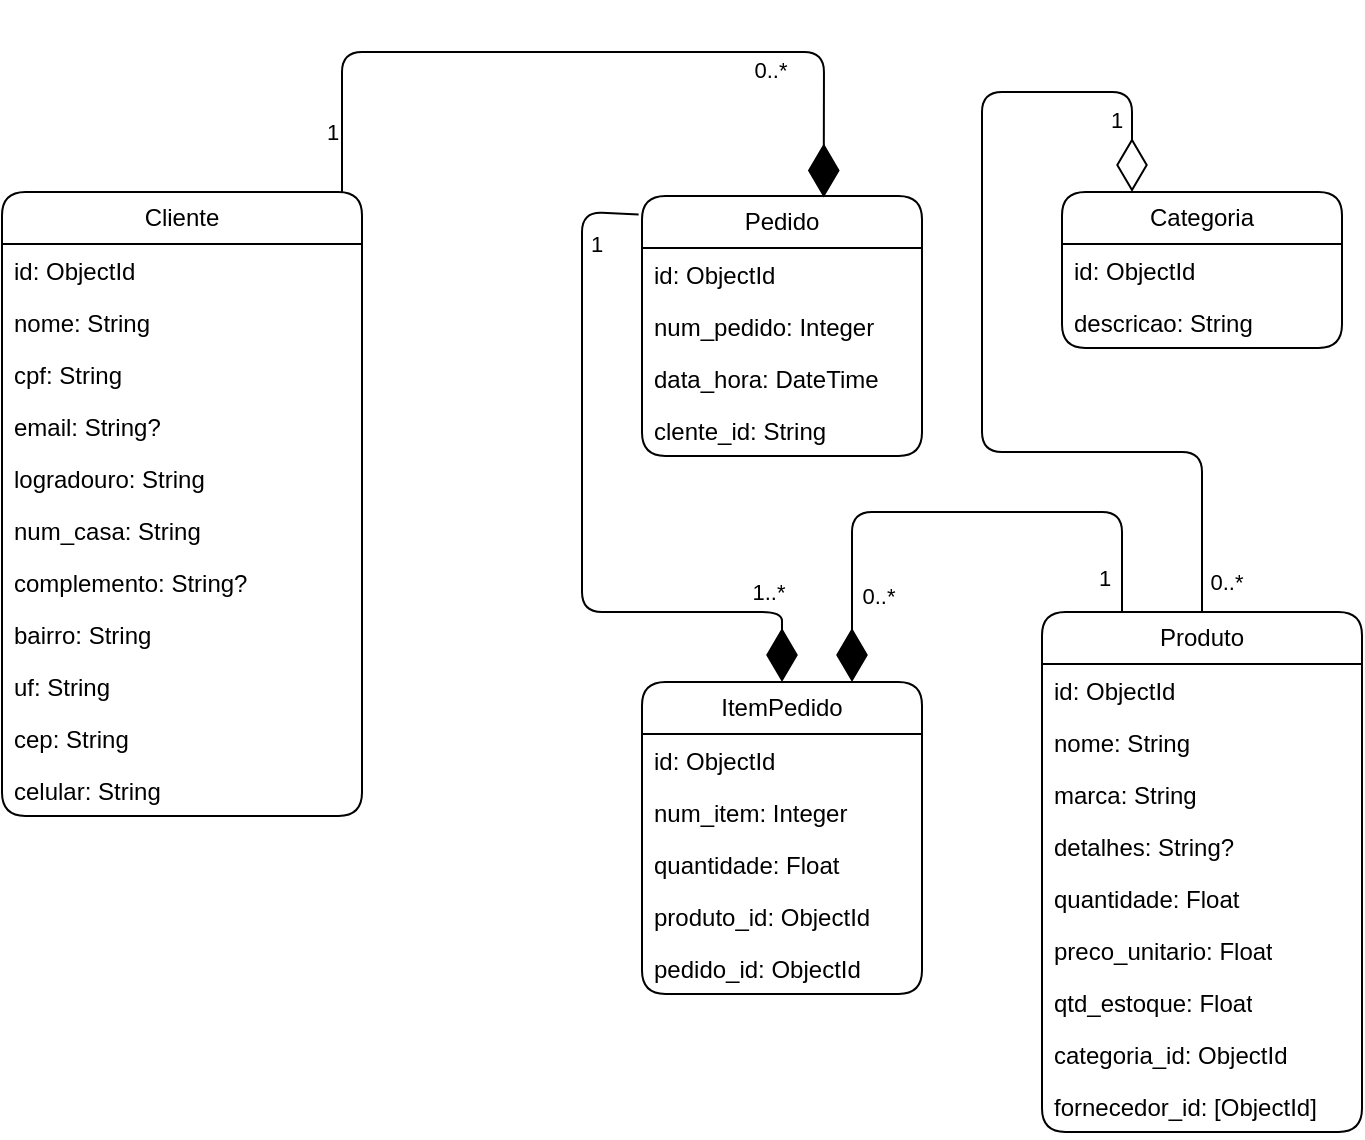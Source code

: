 <mxfile>
    <diagram id="u6-i1CXWQgjV4NB_xum5" name="Page-1">
        <mxGraphModel dx="1169" dy="779" grid="1" gridSize="10" guides="1" tooltips="1" connect="1" arrows="1" fold="1" page="1" pageScale="1" pageWidth="850" pageHeight="1100" math="0" shadow="0">
            <root>
                <mxCell id="0"/>
                <mxCell id="1" parent="0"/>
                <mxCell id="7" value="Cliente" style="swimlane;fontStyle=0;childLayout=stackLayout;horizontal=1;startSize=26;fillColor=none;horizontalStack=0;resizeParent=1;resizeParentMax=0;resizeLast=0;collapsible=1;marginBottom=0;whiteSpace=wrap;html=1;rounded=1;" parent="1" vertex="1">
                    <mxGeometry x="70" y="150" width="180" height="312" as="geometry"/>
                </mxCell>
                <mxCell id="8" value="id: ObjectId" style="text;strokeColor=none;fillColor=none;align=left;verticalAlign=top;spacingLeft=4;spacingRight=4;overflow=hidden;rotatable=0;points=[[0,0.5],[1,0.5]];portConstraint=eastwest;whiteSpace=wrap;html=1;rounded=1;" parent="7" vertex="1">
                    <mxGeometry y="26" width="180" height="26" as="geometry"/>
                </mxCell>
                <mxCell id="9" value="nome: String" style="text;strokeColor=none;fillColor=none;align=left;verticalAlign=top;spacingLeft=4;spacingRight=4;overflow=hidden;rotatable=0;points=[[0,0.5],[1,0.5]];portConstraint=eastwest;whiteSpace=wrap;html=1;rounded=1;" parent="7" vertex="1">
                    <mxGeometry y="52" width="180" height="26" as="geometry"/>
                </mxCell>
                <mxCell id="10" value="cpf: String" style="text;strokeColor=none;fillColor=none;align=left;verticalAlign=top;spacingLeft=4;spacingRight=4;overflow=hidden;rotatable=0;points=[[0,0.5],[1,0.5]];portConstraint=eastwest;whiteSpace=wrap;html=1;rounded=1;" parent="7" vertex="1">
                    <mxGeometry y="78" width="180" height="26" as="geometry"/>
                </mxCell>
                <mxCell id="16" value="email: String?" style="text;strokeColor=none;fillColor=none;align=left;verticalAlign=top;spacingLeft=4;spacingRight=4;overflow=hidden;rotatable=0;points=[[0,0.5],[1,0.5]];portConstraint=eastwest;whiteSpace=wrap;html=1;rounded=1;" parent="7" vertex="1">
                    <mxGeometry y="104" width="180" height="26" as="geometry"/>
                </mxCell>
                <mxCell id="17" value="logradouro: String" style="text;strokeColor=none;fillColor=none;align=left;verticalAlign=top;spacingLeft=4;spacingRight=4;overflow=hidden;rotatable=0;points=[[0,0.5],[1,0.5]];portConstraint=eastwest;whiteSpace=wrap;html=1;rounded=1;" parent="7" vertex="1">
                    <mxGeometry y="130" width="180" height="26" as="geometry"/>
                </mxCell>
                <mxCell id="18" value="num_casa: String" style="text;strokeColor=none;fillColor=none;align=left;verticalAlign=top;spacingLeft=4;spacingRight=4;overflow=hidden;rotatable=0;points=[[0,0.5],[1,0.5]];portConstraint=eastwest;whiteSpace=wrap;html=1;rounded=1;" parent="7" vertex="1">
                    <mxGeometry y="156" width="180" height="26" as="geometry"/>
                </mxCell>
                <mxCell id="19" value="complemento: String?" style="text;strokeColor=none;fillColor=none;align=left;verticalAlign=top;spacingLeft=4;spacingRight=4;overflow=hidden;rotatable=0;points=[[0,0.5],[1,0.5]];portConstraint=eastwest;whiteSpace=wrap;html=1;rounded=1;" parent="7" vertex="1">
                    <mxGeometry y="182" width="180" height="26" as="geometry"/>
                </mxCell>
                <mxCell id="20" value="bairro: String" style="text;strokeColor=none;fillColor=none;align=left;verticalAlign=top;spacingLeft=4;spacingRight=4;overflow=hidden;rotatable=0;points=[[0,0.5],[1,0.5]];portConstraint=eastwest;whiteSpace=wrap;html=1;rounded=1;" parent="7" vertex="1">
                    <mxGeometry y="208" width="180" height="26" as="geometry"/>
                </mxCell>
                <mxCell id="22" value="uf: String" style="text;strokeColor=none;fillColor=none;align=left;verticalAlign=top;spacingLeft=4;spacingRight=4;overflow=hidden;rotatable=0;points=[[0,0.5],[1,0.5]];portConstraint=eastwest;whiteSpace=wrap;html=1;rounded=1;" parent="7" vertex="1">
                    <mxGeometry y="234" width="180" height="26" as="geometry"/>
                </mxCell>
                <mxCell id="23" value="cep: String" style="text;strokeColor=none;fillColor=none;align=left;verticalAlign=top;spacingLeft=4;spacingRight=4;overflow=hidden;rotatable=0;points=[[0,0.5],[1,0.5]];portConstraint=eastwest;whiteSpace=wrap;html=1;rounded=1;" parent="7" vertex="1">
                    <mxGeometry y="260" width="180" height="26" as="geometry"/>
                </mxCell>
                <mxCell id="24" value="celular: String" style="text;strokeColor=none;fillColor=none;align=left;verticalAlign=top;spacingLeft=4;spacingRight=4;overflow=hidden;rotatable=0;points=[[0,0.5],[1,0.5]];portConstraint=eastwest;whiteSpace=wrap;html=1;rounded=1;" parent="7" vertex="1">
                    <mxGeometry y="286" width="180" height="26" as="geometry"/>
                </mxCell>
                <mxCell id="25" value="Pedido" style="swimlane;fontStyle=0;childLayout=stackLayout;horizontal=1;startSize=26;fillColor=none;horizontalStack=0;resizeParent=1;resizeParentMax=0;resizeLast=0;collapsible=1;marginBottom=0;whiteSpace=wrap;html=1;rounded=1;" parent="1" vertex="1">
                    <mxGeometry x="390" y="152" width="140" height="130" as="geometry"/>
                </mxCell>
                <mxCell id="26" value="id: ObjectId" style="text;strokeColor=none;fillColor=none;align=left;verticalAlign=top;spacingLeft=4;spacingRight=4;overflow=hidden;rotatable=0;points=[[0,0.5],[1,0.5]];portConstraint=eastwest;whiteSpace=wrap;html=1;rounded=1;" parent="25" vertex="1">
                    <mxGeometry y="26" width="140" height="26" as="geometry"/>
                </mxCell>
                <mxCell id="27" value="num_pedido: Integer" style="text;strokeColor=none;fillColor=none;align=left;verticalAlign=top;spacingLeft=4;spacingRight=4;overflow=hidden;rotatable=0;points=[[0,0.5],[1,0.5]];portConstraint=eastwest;whiteSpace=wrap;html=1;rounded=1;" parent="25" vertex="1">
                    <mxGeometry y="52" width="140" height="26" as="geometry"/>
                </mxCell>
                <mxCell id="28" value="data_hora: DateTime" style="text;strokeColor=none;fillColor=none;align=left;verticalAlign=top;spacingLeft=4;spacingRight=4;overflow=hidden;rotatable=0;points=[[0,0.5],[1,0.5]];portConstraint=eastwest;whiteSpace=wrap;html=1;rounded=1;" parent="25" vertex="1">
                    <mxGeometry y="78" width="140" height="26" as="geometry"/>
                </mxCell>
                <mxCell id="29" value="clente_id: String" style="text;strokeColor=none;fillColor=none;align=left;verticalAlign=top;spacingLeft=4;spacingRight=4;overflow=hidden;rotatable=0;points=[[0,0.5],[1,0.5]];portConstraint=eastwest;whiteSpace=wrap;html=1;rounded=1;" parent="25" vertex="1">
                    <mxGeometry y="104" width="140" height="26" as="geometry"/>
                </mxCell>
                <mxCell id="31" value="ItemPedido" style="swimlane;fontStyle=0;childLayout=stackLayout;horizontal=1;startSize=26;fillColor=none;horizontalStack=0;resizeParent=1;resizeParentMax=0;resizeLast=0;collapsible=1;marginBottom=0;whiteSpace=wrap;html=1;rounded=1;" parent="1" vertex="1">
                    <mxGeometry x="390" y="395" width="140" height="156" as="geometry"/>
                </mxCell>
                <mxCell id="32" value="id: ObjectId" style="text;strokeColor=none;fillColor=none;align=left;verticalAlign=top;spacingLeft=4;spacingRight=4;overflow=hidden;rotatable=0;points=[[0,0.5],[1,0.5]];portConstraint=eastwest;whiteSpace=wrap;html=1;rounded=1;" parent="31" vertex="1">
                    <mxGeometry y="26" width="140" height="26" as="geometry"/>
                </mxCell>
                <mxCell id="33" value="num_item: Integer" style="text;strokeColor=none;fillColor=none;align=left;verticalAlign=top;spacingLeft=4;spacingRight=4;overflow=hidden;rotatable=0;points=[[0,0.5],[1,0.5]];portConstraint=eastwest;whiteSpace=wrap;html=1;rounded=1;" parent="31" vertex="1">
                    <mxGeometry y="52" width="140" height="26" as="geometry"/>
                </mxCell>
                <mxCell id="34" value="quantidade: Float" style="text;strokeColor=none;fillColor=none;align=left;verticalAlign=top;spacingLeft=4;spacingRight=4;overflow=hidden;rotatable=0;points=[[0,0.5],[1,0.5]];portConstraint=eastwest;whiteSpace=wrap;html=1;rounded=1;" parent="31" vertex="1">
                    <mxGeometry y="78" width="140" height="26" as="geometry"/>
                </mxCell>
                <mxCell id="35" value="produto_id: ObjectId" style="text;strokeColor=none;fillColor=none;align=left;verticalAlign=top;spacingLeft=4;spacingRight=4;overflow=hidden;rotatable=0;points=[[0,0.5],[1,0.5]];portConstraint=eastwest;whiteSpace=wrap;html=1;rounded=1;" parent="31" vertex="1">
                    <mxGeometry y="104" width="140" height="26" as="geometry"/>
                </mxCell>
                <mxCell id="36" value="pedido_id: ObjectId" style="text;strokeColor=none;fillColor=none;align=left;verticalAlign=top;spacingLeft=4;spacingRight=4;overflow=hidden;rotatable=0;points=[[0,0.5],[1,0.5]];portConstraint=eastwest;whiteSpace=wrap;html=1;rounded=1;" parent="31" vertex="1">
                    <mxGeometry y="130" width="140" height="26" as="geometry"/>
                </mxCell>
                <mxCell id="37" value="Produto" style="swimlane;fontStyle=0;childLayout=stackLayout;horizontal=1;startSize=26;fillColor=none;horizontalStack=0;resizeParent=1;resizeParentMax=0;resizeLast=0;collapsible=1;marginBottom=0;whiteSpace=wrap;html=1;rounded=1;" parent="1" vertex="1">
                    <mxGeometry x="590" y="360" width="160" height="260" as="geometry"/>
                </mxCell>
                <mxCell id="38" value="id: ObjectId" style="text;strokeColor=none;fillColor=none;align=left;verticalAlign=top;spacingLeft=4;spacingRight=4;overflow=hidden;rotatable=0;points=[[0,0.5],[1,0.5]];portConstraint=eastwest;whiteSpace=wrap;html=1;rounded=1;" parent="37" vertex="1">
                    <mxGeometry y="26" width="160" height="26" as="geometry"/>
                </mxCell>
                <mxCell id="39" value="nome: String" style="text;strokeColor=none;fillColor=none;align=left;verticalAlign=top;spacingLeft=4;spacingRight=4;overflow=hidden;rotatable=0;points=[[0,0.5],[1,0.5]];portConstraint=eastwest;whiteSpace=wrap;html=1;rounded=1;" parent="37" vertex="1">
                    <mxGeometry y="52" width="160" height="26" as="geometry"/>
                </mxCell>
                <mxCell id="40" value="marca: String" style="text;strokeColor=none;fillColor=none;align=left;verticalAlign=top;spacingLeft=4;spacingRight=4;overflow=hidden;rotatable=0;points=[[0,0.5],[1,0.5]];portConstraint=eastwest;whiteSpace=wrap;html=1;rounded=1;" parent="37" vertex="1">
                    <mxGeometry y="78" width="160" height="26" as="geometry"/>
                </mxCell>
                <mxCell id="41" value="detalhes: String?" style="text;strokeColor=none;fillColor=none;align=left;verticalAlign=top;spacingLeft=4;spacingRight=4;overflow=hidden;rotatable=0;points=[[0,0.5],[1,0.5]];portConstraint=eastwest;whiteSpace=wrap;html=1;rounded=1;" parent="37" vertex="1">
                    <mxGeometry y="104" width="160" height="26" as="geometry"/>
                </mxCell>
                <mxCell id="42" value="quantidade: Float" style="text;strokeColor=none;fillColor=none;align=left;verticalAlign=top;spacingLeft=4;spacingRight=4;overflow=hidden;rotatable=0;points=[[0,0.5],[1,0.5]];portConstraint=eastwest;whiteSpace=wrap;html=1;rounded=1;" parent="37" vertex="1">
                    <mxGeometry y="130" width="160" height="26" as="geometry"/>
                </mxCell>
                <mxCell id="44" value="preco_unitario: Float" style="text;strokeColor=none;fillColor=none;align=left;verticalAlign=top;spacingLeft=4;spacingRight=4;overflow=hidden;rotatable=0;points=[[0,0.5],[1,0.5]];portConstraint=eastwest;whiteSpace=wrap;html=1;rounded=1;" parent="37" vertex="1">
                    <mxGeometry y="156" width="160" height="26" as="geometry"/>
                </mxCell>
                <mxCell id="45" value="qtd_estoque: Float" style="text;strokeColor=none;fillColor=none;align=left;verticalAlign=top;spacingLeft=4;spacingRight=4;overflow=hidden;rotatable=0;points=[[0,0.5],[1,0.5]];portConstraint=eastwest;whiteSpace=wrap;html=1;rounded=1;" parent="37" vertex="1">
                    <mxGeometry y="182" width="160" height="26" as="geometry"/>
                </mxCell>
                <mxCell id="46" value="categoria_id: ObjectId" style="text;strokeColor=none;fillColor=none;align=left;verticalAlign=top;spacingLeft=4;spacingRight=4;overflow=hidden;rotatable=0;points=[[0,0.5],[1,0.5]];portConstraint=eastwest;whiteSpace=wrap;html=1;rounded=1;" parent="37" vertex="1">
                    <mxGeometry y="208" width="160" height="26" as="geometry"/>
                </mxCell>
                <mxCell id="47" value="fornecedor_id: [ObjectId]" style="text;strokeColor=none;fillColor=none;align=left;verticalAlign=top;spacingLeft=4;spacingRight=4;overflow=hidden;rotatable=0;points=[[0,0.5],[1,0.5]];portConstraint=eastwest;whiteSpace=wrap;html=1;rounded=1;" parent="37" vertex="1">
                    <mxGeometry y="234" width="160" height="26" as="geometry"/>
                </mxCell>
                <mxCell id="52" value="Categoria" style="swimlane;fontStyle=0;childLayout=stackLayout;horizontal=1;startSize=26;fillColor=none;horizontalStack=0;resizeParent=1;resizeParentMax=0;resizeLast=0;collapsible=1;marginBottom=0;whiteSpace=wrap;html=1;rounded=1;" parent="1" vertex="1">
                    <mxGeometry x="600" y="150" width="140" height="78" as="geometry"/>
                </mxCell>
                <mxCell id="53" value="id: ObjectId" style="text;strokeColor=none;fillColor=none;align=left;verticalAlign=top;spacingLeft=4;spacingRight=4;overflow=hidden;rotatable=0;points=[[0,0.5],[1,0.5]];portConstraint=eastwest;whiteSpace=wrap;html=1;rounded=1;" parent="52" vertex="1">
                    <mxGeometry y="26" width="140" height="26" as="geometry"/>
                </mxCell>
                <mxCell id="54" value="descricao: String" style="text;strokeColor=none;fillColor=none;align=left;verticalAlign=top;spacingLeft=4;spacingRight=4;overflow=hidden;rotatable=0;points=[[0,0.5],[1,0.5]];portConstraint=eastwest;whiteSpace=wrap;html=1;rounded=1;" parent="52" vertex="1">
                    <mxGeometry y="52" width="140" height="26" as="geometry"/>
                </mxCell>
                <mxCell id="70" value="" style="endArrow=diamondThin;endFill=1;endSize=24;html=1;entryX=0.649;entryY=0.006;entryDx=0;entryDy=0;rounded=1;entryPerimeter=0;" parent="1" target="25" edge="1">
                    <mxGeometry width="160" relative="1" as="geometry">
                        <mxPoint x="240" y="150" as="sourcePoint"/>
                        <mxPoint x="490" y="630" as="targetPoint"/>
                        <Array as="points">
                            <mxPoint x="240" y="80"/>
                            <mxPoint x="481" y="80"/>
                        </Array>
                    </mxGeometry>
                </mxCell>
                <mxCell id="73" value="1" style="edgeLabel;html=1;align=center;verticalAlign=middle;resizable=0;points=[];rounded=1;" parent="70" vertex="1" connectable="0">
                    <mxGeometry x="-0.795" relative="1" as="geometry">
                        <mxPoint x="-5" y="9" as="offset"/>
                    </mxGeometry>
                </mxCell>
                <mxCell id="74" value="0..*" style="edgeLabel;html=1;align=center;verticalAlign=middle;resizable=0;points=[];rounded=1;" parent="70" vertex="1" connectable="0">
                    <mxGeometry x="0.391" y="2" relative="1" as="geometry">
                        <mxPoint x="17" y="11" as="offset"/>
                    </mxGeometry>
                </mxCell>
                <mxCell id="75" value="" style="endArrow=diamondThin;endFill=1;endSize=24;html=1;rounded=1;strokeColor=default;exitX=-0.012;exitY=0.071;exitDx=0;exitDy=0;exitPerimeter=0;entryX=0.5;entryY=0;entryDx=0;entryDy=0;" parent="1" source="25" target="31" edge="1">
                    <mxGeometry width="160" relative="1" as="geometry">
                        <mxPoint x="440" y="310" as="sourcePoint"/>
                        <mxPoint x="600" y="310" as="targetPoint"/>
                        <Array as="points">
                            <mxPoint x="360" y="160"/>
                            <mxPoint x="360" y="360"/>
                            <mxPoint x="460" y="360"/>
                        </Array>
                    </mxGeometry>
                </mxCell>
                <mxCell id="76" value="1" style="edgeLabel;html=1;align=center;verticalAlign=middle;resizable=0;points=[];rounded=1;" parent="75" vertex="1" connectable="0">
                    <mxGeometry x="-0.7" y="1" relative="1" as="geometry">
                        <mxPoint x="6" y="-10" as="offset"/>
                    </mxGeometry>
                </mxCell>
                <mxCell id="77" value="1..*" style="edgeLabel;html=1;align=center;verticalAlign=middle;resizable=0;points=[];rounded=1;rotation=0;" parent="75" vertex="1" connectable="0">
                    <mxGeometry x="0.72" relative="1" as="geometry">
                        <mxPoint x="9" y="-10" as="offset"/>
                    </mxGeometry>
                </mxCell>
                <mxCell id="79" value="" style="endArrow=diamondThin;endFill=1;endSize=24;html=1;rounded=1;entryX=0.75;entryY=0;entryDx=0;entryDy=0;exitX=0.25;exitY=0;exitDx=0;exitDy=0;" parent="1" source="37" target="31" edge="1">
                    <mxGeometry width="160" relative="1" as="geometry">
                        <mxPoint x="460" y="300" as="sourcePoint"/>
                        <mxPoint x="620" y="300" as="targetPoint"/>
                        <Array as="points">
                            <mxPoint x="630" y="310"/>
                            <mxPoint x="495" y="310"/>
                        </Array>
                    </mxGeometry>
                </mxCell>
                <mxCell id="80" value="0..*" style="edgeLabel;html=1;align=center;verticalAlign=middle;resizable=0;points=[];rounded=1;" parent="79" vertex="1" connectable="0">
                    <mxGeometry x="0.64" y="1" relative="1" as="geometry">
                        <mxPoint x="12" y="5" as="offset"/>
                    </mxGeometry>
                </mxCell>
                <mxCell id="81" value="1" style="edgeLabel;html=1;align=center;verticalAlign=middle;resizable=0;points=[];rounded=1;" parent="79" vertex="1" connectable="0">
                    <mxGeometry x="-0.644" y="-1" relative="1" as="geometry">
                        <mxPoint x="-10" y="31" as="offset"/>
                    </mxGeometry>
                </mxCell>
                <mxCell id="82" value="" style="endArrow=diamondThin;endFill=0;endSize=24;html=1;rounded=1;entryX=0.25;entryY=0;entryDx=0;entryDy=0;exitX=0.5;exitY=0;exitDx=0;exitDy=0;" parent="1" source="37" target="52" edge="1">
                    <mxGeometry width="160" relative="1" as="geometry">
                        <mxPoint x="700" y="270" as="sourcePoint"/>
                        <mxPoint x="860" y="270" as="targetPoint"/>
                        <Array as="points">
                            <mxPoint x="670" y="280"/>
                            <mxPoint x="560" y="280"/>
                            <mxPoint x="560" y="100"/>
                            <mxPoint x="635" y="100"/>
                        </Array>
                    </mxGeometry>
                </mxCell>
                <mxCell id="83" value="1" style="edgeLabel;html=1;align=center;verticalAlign=middle;resizable=0;points=[];rounded=1;" parent="82" vertex="1" connectable="0">
                    <mxGeometry x="0.853" y="1" relative="1" as="geometry">
                        <mxPoint x="-9" as="offset"/>
                    </mxGeometry>
                </mxCell>
                <mxCell id="84" value="0..*" style="edgeLabel;html=1;align=center;verticalAlign=middle;resizable=0;points=[];rounded=1;" parent="82" vertex="1" connectable="0">
                    <mxGeometry x="-0.937" y="-2" relative="1" as="geometry">
                        <mxPoint x="10" as="offset"/>
                    </mxGeometry>
                </mxCell>
            </root>
        </mxGraphModel>
    </diagram>
</mxfile>